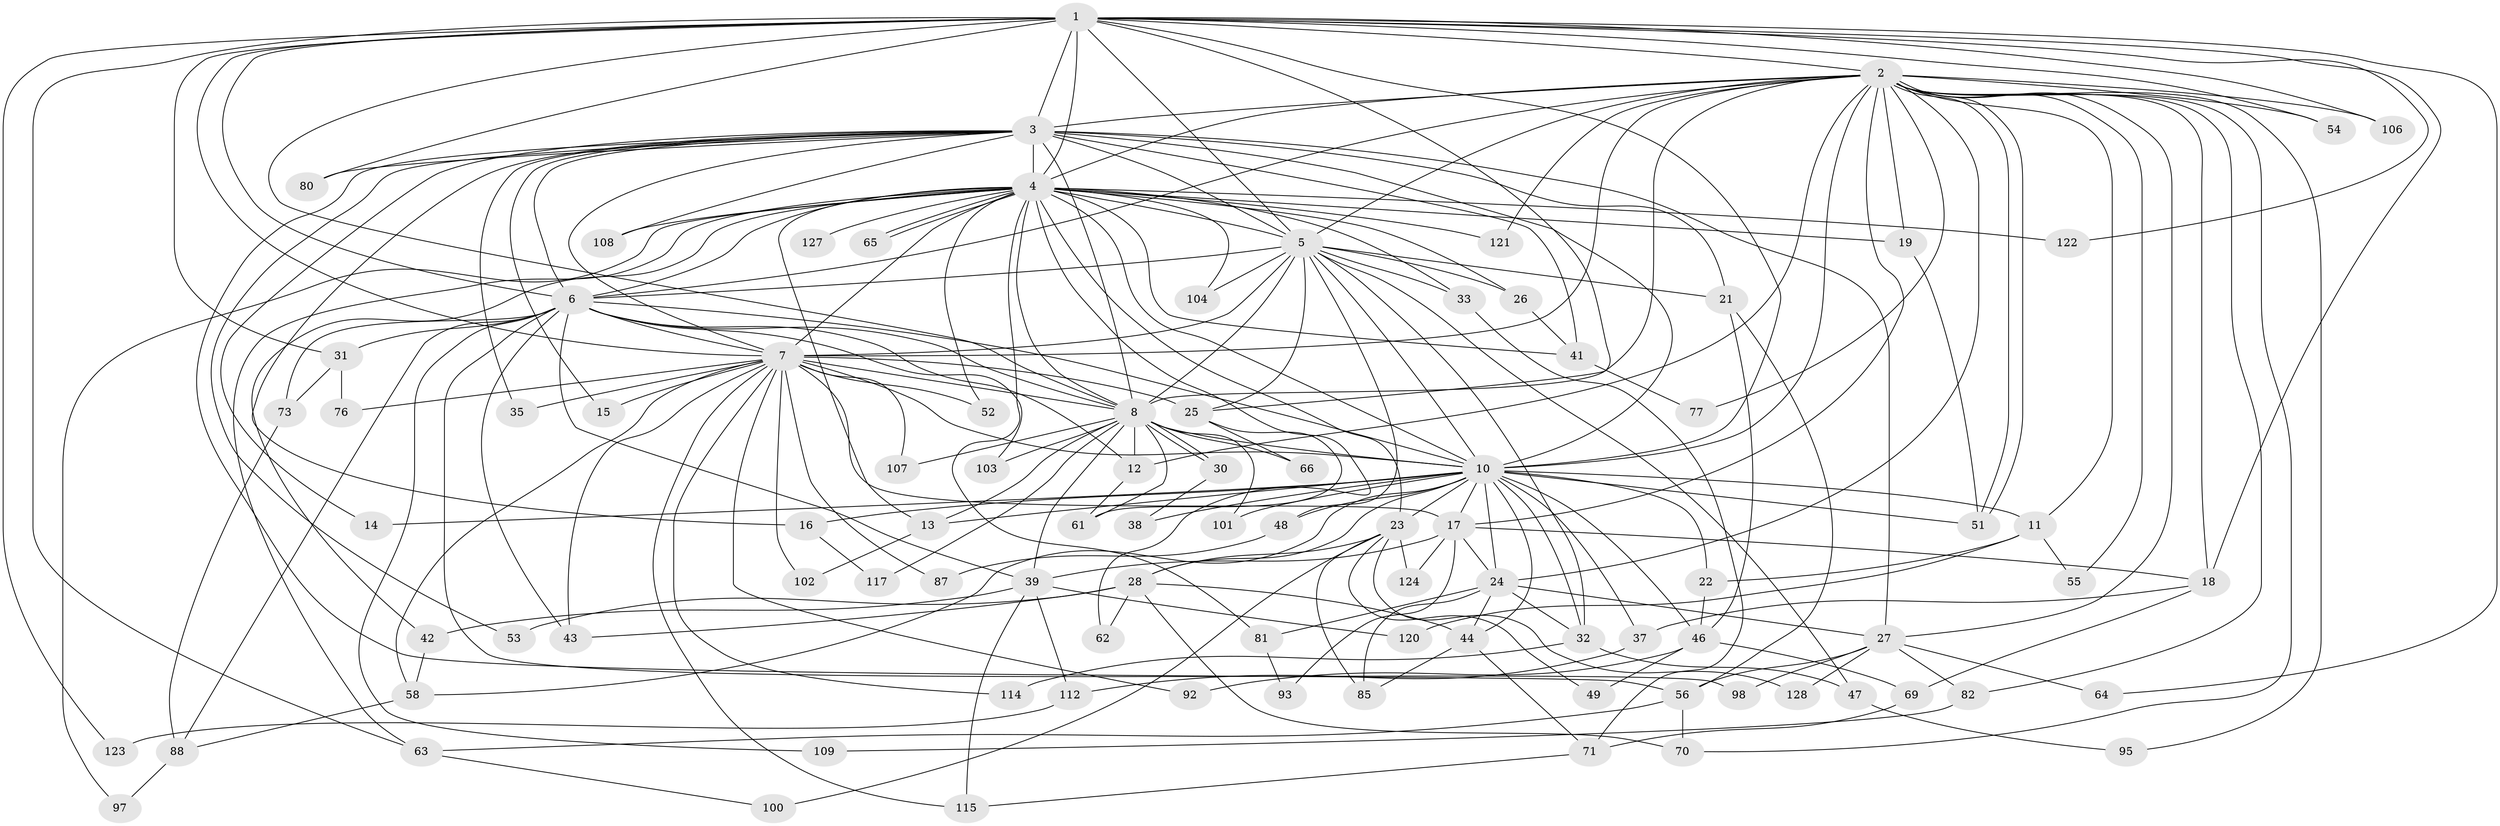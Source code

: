 // original degree distribution, {18: 0.015625, 26: 0.0078125, 22: 0.0078125, 16: 0.0078125, 19: 0.0078125, 24: 0.0078125, 20: 0.0078125, 25: 0.0078125, 29: 0.0078125, 5: 0.0390625, 4: 0.1171875, 2: 0.4765625, 3: 0.234375, 7: 0.03125, 6: 0.015625, 8: 0.0078125}
// Generated by graph-tools (version 1.1) at 2025/10/02/27/25 16:10:57]
// undirected, 92 vertices, 225 edges
graph export_dot {
graph [start="1"]
  node [color=gray90,style=filled];
  1 [super="+45"];
  2 [super="+72"];
  3 [super="+79"];
  4 [super="+9"];
  5 [super="+29"];
  6 [super="+57"];
  7 [super="+36"];
  8 [super="+59"];
  10 [super="+113"];
  11;
  12 [super="+96"];
  13 [super="+118"];
  14;
  15;
  16;
  17 [super="+105"];
  18 [super="+20"];
  19 [super="+74"];
  21 [super="+94"];
  22;
  23 [super="+40"];
  24 [super="+34"];
  25 [super="+50"];
  26 [super="+99"];
  27 [super="+91"];
  28 [super="+89"];
  30;
  31;
  32 [super="+68"];
  33;
  35;
  37;
  38;
  39 [super="+86"];
  41;
  42 [super="+75"];
  43;
  44 [super="+78"];
  46 [super="+126"];
  47;
  48;
  49;
  51 [super="+60"];
  52 [super="+84"];
  53;
  54;
  55;
  56 [super="+125"];
  58;
  61 [super="+67"];
  62;
  63 [super="+83"];
  64;
  65;
  66;
  69;
  70 [super="+110"];
  71 [super="+111"];
  73;
  76;
  77;
  80;
  81;
  82;
  85 [super="+116"];
  87;
  88 [super="+90"];
  92;
  93;
  95;
  97;
  98;
  100;
  101;
  102;
  103;
  104;
  106;
  107;
  108;
  109;
  112;
  114;
  115 [super="+119"];
  117;
  120;
  121;
  122;
  123;
  124;
  127;
  128;
  1 -- 2;
  1 -- 3;
  1 -- 4 [weight=2];
  1 -- 5;
  1 -- 6;
  1 -- 7;
  1 -- 8;
  1 -- 10;
  1 -- 31;
  1 -- 54;
  1 -- 63;
  1 -- 80;
  1 -- 106;
  1 -- 64;
  1 -- 122;
  1 -- 123;
  1 -- 18;
  1 -- 25;
  2 -- 3 [weight=2];
  2 -- 4 [weight=2];
  2 -- 5;
  2 -- 6;
  2 -- 7;
  2 -- 8 [weight=2];
  2 -- 10;
  2 -- 11;
  2 -- 12;
  2 -- 17;
  2 -- 18;
  2 -- 19;
  2 -- 51;
  2 -- 51;
  2 -- 54;
  2 -- 55;
  2 -- 77;
  2 -- 82;
  2 -- 121;
  2 -- 27;
  2 -- 106;
  2 -- 95;
  2 -- 70;
  2 -- 24;
  3 -- 4 [weight=2];
  3 -- 5 [weight=2];
  3 -- 6;
  3 -- 7;
  3 -- 8;
  3 -- 10;
  3 -- 14;
  3 -- 15;
  3 -- 16;
  3 -- 21;
  3 -- 27;
  3 -- 35;
  3 -- 41;
  3 -- 53;
  3 -- 80;
  3 -- 108;
  3 -- 56;
  4 -- 5 [weight=2];
  4 -- 6 [weight=2];
  4 -- 7 [weight=3];
  4 -- 8 [weight=2];
  4 -- 10 [weight=2];
  4 -- 13;
  4 -- 26 [weight=2];
  4 -- 33;
  4 -- 65;
  4 -- 65;
  4 -- 97;
  4 -- 81;
  4 -- 19;
  4 -- 23 [weight=2];
  4 -- 104;
  4 -- 41;
  4 -- 42;
  4 -- 108;
  4 -- 52;
  4 -- 121;
  4 -- 122;
  4 -- 63;
  4 -- 62;
  4 -- 127;
  5 -- 6;
  5 -- 7;
  5 -- 8;
  5 -- 10;
  5 -- 21 [weight=2];
  5 -- 25;
  5 -- 33;
  5 -- 47;
  5 -- 48;
  5 -- 104;
  5 -- 32;
  5 -- 26;
  6 -- 7;
  6 -- 8;
  6 -- 10;
  6 -- 12;
  6 -- 31;
  6 -- 43;
  6 -- 73;
  6 -- 88;
  6 -- 98;
  6 -- 103;
  6 -- 109;
  6 -- 39 [weight=2];
  7 -- 8;
  7 -- 10;
  7 -- 15;
  7 -- 25;
  7 -- 35;
  7 -- 43;
  7 -- 52 [weight=2];
  7 -- 58;
  7 -- 76;
  7 -- 87;
  7 -- 92;
  7 -- 107;
  7 -- 114;
  7 -- 115;
  7 -- 102;
  7 -- 17;
  8 -- 10;
  8 -- 30;
  8 -- 30;
  8 -- 39;
  8 -- 66;
  8 -- 101;
  8 -- 103;
  8 -- 107;
  8 -- 117;
  8 -- 61;
  8 -- 12;
  8 -- 13;
  10 -- 11;
  10 -- 13;
  10 -- 14;
  10 -- 16;
  10 -- 17;
  10 -- 22;
  10 -- 23;
  10 -- 24;
  10 -- 28;
  10 -- 32;
  10 -- 37;
  10 -- 38;
  10 -- 44;
  10 -- 48;
  10 -- 58;
  10 -- 101;
  10 -- 46;
  10 -- 51;
  11 -- 22;
  11 -- 55;
  11 -- 120;
  12 -- 61;
  13 -- 102;
  16 -- 117;
  17 -- 18;
  17 -- 24;
  17 -- 39;
  17 -- 93;
  17 -- 124;
  18 -- 69;
  18 -- 37;
  19 -- 51;
  21 -- 46;
  21 -- 56;
  22 -- 46;
  23 -- 28;
  23 -- 128;
  23 -- 49;
  23 -- 100;
  23 -- 85;
  23 -- 124;
  24 -- 27;
  24 -- 32;
  24 -- 44;
  24 -- 81;
  24 -- 85;
  25 -- 66;
  25 -- 61;
  26 -- 41;
  27 -- 56;
  27 -- 64;
  27 -- 82;
  27 -- 98;
  27 -- 128;
  28 -- 44;
  28 -- 53;
  28 -- 62;
  28 -- 70;
  28 -- 43;
  30 -- 38;
  31 -- 73;
  31 -- 76;
  32 -- 47;
  32 -- 114;
  33 -- 71;
  37 -- 112;
  39 -- 42;
  39 -- 112;
  39 -- 120;
  39 -- 115;
  41 -- 77;
  42 -- 58;
  44 -- 85;
  44 -- 71;
  46 -- 49;
  46 -- 69;
  46 -- 92;
  47 -- 95;
  48 -- 87;
  56 -- 70;
  56 -- 63;
  58 -- 88;
  63 -- 100;
  69 -- 71;
  71 -- 115;
  73 -- 88;
  81 -- 93;
  82 -- 109;
  88 -- 97;
  112 -- 123;
}
